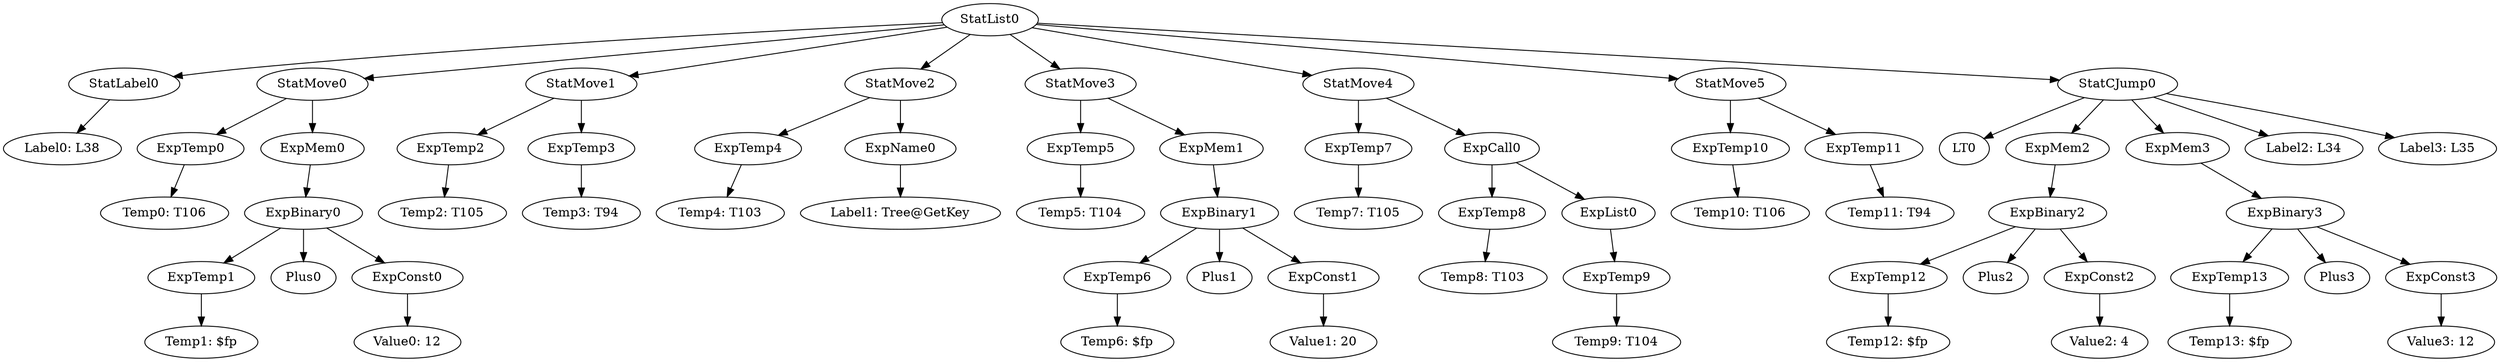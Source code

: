 digraph {
	ordering = out;
	ExpMem3 -> ExpBinary3;
	ExpConst3 -> "Value3: 12";
	ExpBinary3 -> ExpTemp13;
	ExpBinary3 -> Plus3;
	ExpBinary3 -> ExpConst3;
	ExpTemp13 -> "Temp13: $fp";
	ExpConst2 -> "Value2: 4";
	ExpBinary2 -> ExpTemp12;
	ExpBinary2 -> Plus2;
	ExpBinary2 -> ExpConst2;
	ExpList0 -> ExpTemp9;
	ExpTemp9 -> "Temp9: T104";
	ExpMem2 -> ExpBinary2;
	ExpCall0 -> ExpTemp8;
	ExpCall0 -> ExpList0;
	StatCJump0 -> LT0;
	StatCJump0 -> ExpMem2;
	StatCJump0 -> ExpMem3;
	StatCJump0 -> "Label2: L34";
	StatCJump0 -> "Label3: L35";
	ExpTemp8 -> "Temp8: T103";
	StatMove1 -> ExpTemp2;
	StatMove1 -> ExpTemp3;
	StatMove5 -> ExpTemp10;
	StatMove5 -> ExpTemp11;
	ExpConst1 -> "Value1: 20";
	ExpBinary1 -> ExpTemp6;
	ExpBinary1 -> Plus1;
	ExpBinary1 -> ExpConst1;
	ExpTemp10 -> "Temp10: T106";
	ExpTemp2 -> "Temp2: T105";
	StatMove2 -> ExpTemp4;
	StatMove2 -> ExpName0;
	ExpConst0 -> "Value0: 12";
	ExpMem1 -> ExpBinary1;
	StatLabel0 -> "Label0: L38";
	StatList0 -> StatLabel0;
	StatList0 -> StatMove0;
	StatList0 -> StatMove1;
	StatList0 -> StatMove2;
	StatList0 -> StatMove3;
	StatList0 -> StatMove4;
	StatList0 -> StatMove5;
	StatList0 -> StatCJump0;
	ExpTemp0 -> "Temp0: T106";
	ExpTemp12 -> "Temp12: $fp";
	ExpBinary0 -> ExpTemp1;
	ExpBinary0 -> Plus0;
	ExpBinary0 -> ExpConst0;
	StatMove0 -> ExpTemp0;
	StatMove0 -> ExpMem0;
	ExpTemp3 -> "Temp3: T94";
	ExpName0 -> "Label1: Tree@GetKey";
	ExpTemp4 -> "Temp4: T103";
	ExpTemp7 -> "Temp7: T105";
	ExpTemp1 -> "Temp1: $fp";
	ExpTemp5 -> "Temp5: T104";
	ExpTemp11 -> "Temp11: T94";
	StatMove3 -> ExpTemp5;
	StatMove3 -> ExpMem1;
	ExpTemp6 -> "Temp6: $fp";
	ExpMem0 -> ExpBinary0;
	StatMove4 -> ExpTemp7;
	StatMove4 -> ExpCall0;
}

